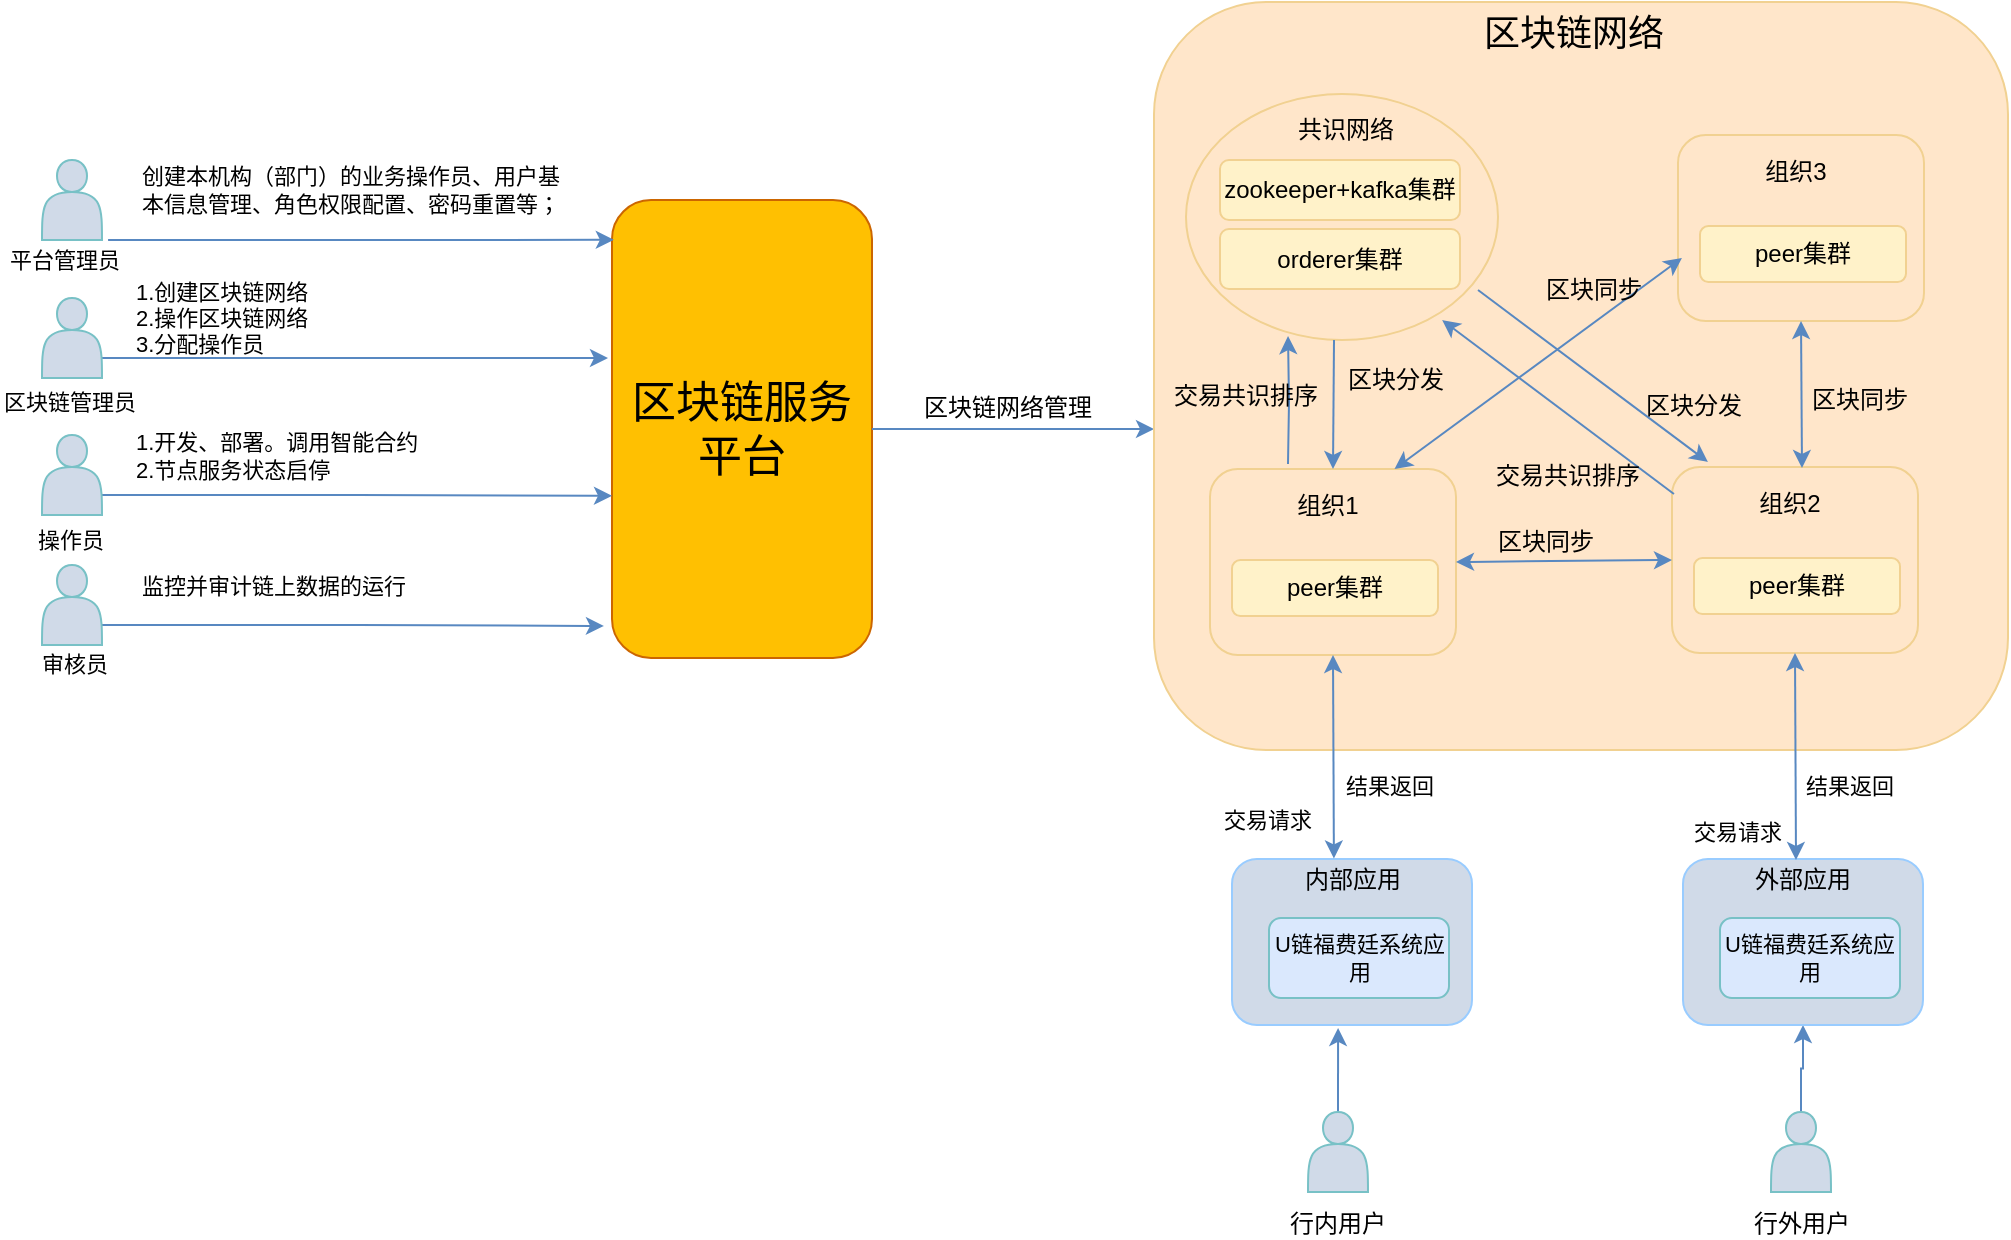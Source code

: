<mxfile pages="1" version="11.2.3" type="github"><diagram id="iDARkXcZzcJDG8F0HFg4" name="Page-1"><mxGraphModel dx="1113" dy="688" grid="0" gridSize="10" guides="1" tooltips="1" connect="1" arrows="1" fold="1" page="1" pageScale="1" pageWidth="2339" pageHeight="3300" math="0" shadow="0"><root><mxCell id="0"/><mxCell id="1" parent="0"/><mxCell id="z2rC9QvplmSaoAwjKpnh-127" value="" style="group" vertex="1" connectable="0" parent="1"><mxGeometry x="93" y="91" width="436" height="252.5" as="geometry"/></mxCell><mxCell id="z2rC9QvplmSaoAwjKpnh-2" value="区块链服务平台" style="rounded=1;whiteSpace=wrap;html=1;fillColor=#FFC001;fontSize=22;strokeColor=#CC6600;" vertex="1" parent="z2rC9QvplmSaoAwjKpnh-127"><mxGeometry x="306" y="20" width="130" height="229" as="geometry"/></mxCell><mxCell id="z2rC9QvplmSaoAwjKpnh-20" style="edgeStyle=orthogonalEdgeStyle;rounded=0;orthogonalLoop=1;jettySize=auto;html=1;exitX=1;exitY=0.75;exitDx=0;exitDy=0;fontSize=11;strokeColor=#5888C1;" edge="1" parent="z2rC9QvplmSaoAwjKpnh-127" source="z2rC9QvplmSaoAwjKpnh-15"><mxGeometry relative="1" as="geometry"><mxPoint x="304" y="99" as="targetPoint"/></mxGeometry></mxCell><mxCell id="z2rC9QvplmSaoAwjKpnh-15" value="" style="shape=actor;whiteSpace=wrap;html=1;fillColor=#D0DAE8;strokeColor=#78C1C6;" vertex="1" parent="z2rC9QvplmSaoAwjKpnh-127"><mxGeometry x="21" y="69" width="30" height="40" as="geometry"/></mxCell><mxCell id="z2rC9QvplmSaoAwjKpnh-8" value="平台管理员" style="text;html=1;resizable=0;points=[];autosize=1;align=left;verticalAlign=top;spacingTop=-4;fontSize=11;" vertex="1" parent="z2rC9QvplmSaoAwjKpnh-127"><mxGeometry x="3" y="41" width="80" height="20" as="geometry"/></mxCell><mxCell id="z2rC9QvplmSaoAwjKpnh-19" value="区块链管理员" style="text;html=1;resizable=0;points=[];autosize=1;align=left;verticalAlign=top;spacingTop=-4;fontSize=11;" vertex="1" parent="z2rC9QvplmSaoAwjKpnh-127"><mxGeometry y="112" width="80" height="10" as="geometry"/></mxCell><mxCell id="z2rC9QvplmSaoAwjKpnh-21" value="1.创建区块链网络&lt;br&gt;2.操作区块链网络&lt;br&gt;3.分配操作员" style="rounded=0;whiteSpace=wrap;html=1;fillColor=none;fontSize=11;align=left;strokeColor=none;" vertex="1" parent="z2rC9QvplmSaoAwjKpnh-127"><mxGeometry x="66" y="59" width="130" height="40" as="geometry"/></mxCell><mxCell id="z2rC9QvplmSaoAwjKpnh-4" value="" style="shape=actor;whiteSpace=wrap;html=1;fillColor=#D0DAE8;strokeColor=#78C1C6;" vertex="1" parent="z2rC9QvplmSaoAwjKpnh-127"><mxGeometry x="21" width="30" height="40" as="geometry"/></mxCell><mxCell id="z2rC9QvplmSaoAwjKpnh-12" value="创建本机构（部门）的业务操作员、用户基本信息管理、角色权限配置、密码重置等；" style="rounded=0;whiteSpace=wrap;html=1;fontSize=11;strokeColor=none;fillColor=none;align=left;" vertex="1" parent="z2rC9QvplmSaoAwjKpnh-127"><mxGeometry x="68.5" width="220" height="30" as="geometry"/></mxCell><mxCell id="z2rC9QvplmSaoAwjKpnh-28" style="edgeStyle=orthogonalEdgeStyle;rounded=0;orthogonalLoop=1;jettySize=auto;html=1;exitX=1;exitY=0.75;exitDx=0;exitDy=0;entryX=0;entryY=0.646;entryDx=0;entryDy=0;entryPerimeter=0;fontSize=11;strokeColor=#5888C1;" edge="1" parent="z2rC9QvplmSaoAwjKpnh-127" source="z2rC9QvplmSaoAwjKpnh-24" target="z2rC9QvplmSaoAwjKpnh-2"><mxGeometry relative="1" as="geometry"/></mxCell><mxCell id="z2rC9QvplmSaoAwjKpnh-24" value="" style="shape=actor;whiteSpace=wrap;html=1;fillColor=#D0DAE8;strokeColor=#78C1C6;" vertex="1" parent="z2rC9QvplmSaoAwjKpnh-127"><mxGeometry x="21" y="137.5" width="30" height="40" as="geometry"/></mxCell><mxCell id="z2rC9QvplmSaoAwjKpnh-25" value="操作员" style="text;html=1;resizable=0;points=[];autosize=1;align=left;verticalAlign=top;spacingTop=-4;fontSize=11;" vertex="1" parent="z2rC9QvplmSaoAwjKpnh-127"><mxGeometry x="17" y="180.5" width="50" height="10" as="geometry"/></mxCell><mxCell id="z2rC9QvplmSaoAwjKpnh-26" value="1.开发、部署。调用智能合约&lt;br&gt;2.节点服务状态启停" style="rounded=0;whiteSpace=wrap;html=1;fillColor=none;fontSize=11;align=left;strokeColor=none;" vertex="1" parent="z2rC9QvplmSaoAwjKpnh-127"><mxGeometry x="66" y="128" width="150" height="40" as="geometry"/></mxCell><mxCell id="z2rC9QvplmSaoAwjKpnh-32" style="edgeStyle=orthogonalEdgeStyle;rounded=0;orthogonalLoop=1;jettySize=auto;html=1;exitX=1;exitY=0.75;exitDx=0;exitDy=0;entryX=-0.031;entryY=0.93;entryDx=0;entryDy=0;entryPerimeter=0;fontSize=11;strokeColor=#5888C1;" edge="1" parent="z2rC9QvplmSaoAwjKpnh-127" source="z2rC9QvplmSaoAwjKpnh-29" target="z2rC9QvplmSaoAwjKpnh-2"><mxGeometry relative="1" as="geometry"/></mxCell><mxCell id="z2rC9QvplmSaoAwjKpnh-29" value="" style="shape=actor;whiteSpace=wrap;html=1;fillColor=#D0DAE8;strokeColor=#78C1C6;" vertex="1" parent="z2rC9QvplmSaoAwjKpnh-127"><mxGeometry x="21" y="202.5" width="30" height="40" as="geometry"/></mxCell><mxCell id="z2rC9QvplmSaoAwjKpnh-30" value="审核员" style="text;html=1;resizable=0;points=[];autosize=1;align=left;verticalAlign=top;spacingTop=-4;fontSize=11;" vertex="1" parent="z2rC9QvplmSaoAwjKpnh-127"><mxGeometry x="19" y="242.5" width="50" height="10" as="geometry"/></mxCell><mxCell id="z2rC9QvplmSaoAwjKpnh-31" value="监控并审计链上数据的运行" style="rounded=0;whiteSpace=wrap;html=1;fillColor=none;fontSize=11;align=left;strokeColor=none;" vertex="1" parent="z2rC9QvplmSaoAwjKpnh-127"><mxGeometry x="69" y="193" width="147" height="40" as="geometry"/></mxCell><mxCell id="z2rC9QvplmSaoAwjKpnh-138" value="" style="endArrow=classic;html=1;strokeColor=#5888C1;fontSize=12;exitX=0.638;exitY=-0.05;exitDx=0;exitDy=0;exitPerimeter=0;entryX=0.007;entryY=0.087;entryDx=0;entryDy=0;entryPerimeter=0;" edge="1" parent="z2rC9QvplmSaoAwjKpnh-127" source="z2rC9QvplmSaoAwjKpnh-8" target="z2rC9QvplmSaoAwjKpnh-2"><mxGeometry width="50" height="50" relative="1" as="geometry"><mxPoint x="217" y="90" as="sourcePoint"/><mxPoint x="267" y="40" as="targetPoint"/></mxGeometry></mxCell><mxCell id="z2rC9QvplmSaoAwjKpnh-128" value="" style="endArrow=classic;html=1;strokeColor=#5888C1;fontSize=12;exitX=1;exitY=0.5;exitDx=0;exitDy=0;entryX=0;entryY=0.571;entryDx=0;entryDy=0;entryPerimeter=0;" edge="1" parent="1" source="z2rC9QvplmSaoAwjKpnh-2" target="z2rC9QvplmSaoAwjKpnh-44"><mxGeometry width="50" height="50" relative="1" as="geometry"><mxPoint x="588" y="231" as="sourcePoint"/><mxPoint x="638" y="181" as="targetPoint"/></mxGeometry></mxCell><mxCell id="z2rC9QvplmSaoAwjKpnh-129" value="区块链网络管理" style="text;html=1;resizable=0;points=[];autosize=1;align=left;verticalAlign=top;spacingTop=-4;fontSize=12;" vertex="1" parent="1"><mxGeometry x="552.5" y="205" width="94" height="14" as="geometry"/></mxCell><mxCell id="z2rC9QvplmSaoAwjKpnh-132" style="edgeStyle=orthogonalEdgeStyle;rounded=0;orthogonalLoop=1;jettySize=auto;html=1;exitX=0.5;exitY=0;exitDx=0;exitDy=0;entryX=0.442;entryY=1.018;entryDx=0;entryDy=0;entryPerimeter=0;strokeColor=#5888C1;fontSize=12;" edge="1" parent="1" source="z2rC9QvplmSaoAwjKpnh-130" target="z2rC9QvplmSaoAwjKpnh-84"><mxGeometry relative="1" as="geometry"/></mxCell><mxCell id="z2rC9QvplmSaoAwjKpnh-130" value="" style="shape=actor;whiteSpace=wrap;html=1;fillColor=#D0DAE8;strokeColor=#78C1C6;" vertex="1" parent="1"><mxGeometry x="747" y="567" width="30" height="40" as="geometry"/></mxCell><mxCell id="z2rC9QvplmSaoAwjKpnh-131" value="行内用户" style="text;html=1;resizable=0;points=[];autosize=1;align=left;verticalAlign=top;spacingTop=-4;fontSize=12;" vertex="1" parent="1"><mxGeometry x="736" y="613" width="58" height="14" as="geometry"/></mxCell><mxCell id="z2rC9QvplmSaoAwjKpnh-135" style="edgeStyle=orthogonalEdgeStyle;rounded=0;orthogonalLoop=1;jettySize=auto;html=1;exitX=0.5;exitY=0;exitDx=0;exitDy=0;entryX=0.5;entryY=1;entryDx=0;entryDy=0;strokeColor=#5888C1;fontSize=12;" edge="1" parent="1" source="z2rC9QvplmSaoAwjKpnh-133" target="z2rC9QvplmSaoAwjKpnh-86"><mxGeometry relative="1" as="geometry"/></mxCell><mxCell id="z2rC9QvplmSaoAwjKpnh-133" value="" style="shape=actor;whiteSpace=wrap;html=1;fillColor=#D0DAE8;strokeColor=#78C1C6;" vertex="1" parent="1"><mxGeometry x="978.5" y="567" width="30" height="40" as="geometry"/></mxCell><mxCell id="z2rC9QvplmSaoAwjKpnh-134" value="行外用户" style="text;html=1;resizable=0;points=[];autosize=1;align=left;verticalAlign=top;spacingTop=-4;fontSize=12;" vertex="1" parent="1"><mxGeometry x="967.5" y="613" width="58" height="14" as="geometry"/></mxCell><mxCell id="z2rC9QvplmSaoAwjKpnh-44" value="" style="rounded=1;whiteSpace=wrap;html=1;fillColor=#FFE6CA;fontSize=11;align=center;strokeColor=#F1D191;" vertex="1" parent="1"><mxGeometry x="670" y="12" width="427" height="374" as="geometry"/></mxCell><mxCell id="z2rC9QvplmSaoAwjKpnh-45" value="区块链网络" style="rounded=0;whiteSpace=wrap;html=1;fillColor=none;fontSize=18;align=center;strokeColor=none;" vertex="1" parent="1"><mxGeometry x="820" y="13" width="120" height="30" as="geometry"/></mxCell><mxCell id="z2rC9QvplmSaoAwjKpnh-39" value="交易请求" style="text;html=1;resizable=0;points=[];autosize=1;align=left;verticalAlign=top;spacingTop=-4;fontSize=11;" vertex="1" parent="1"><mxGeometry x="703" y="411.5" width="54" height="13" as="geometry"/></mxCell><mxCell id="z2rC9QvplmSaoAwjKpnh-40" value="结果返回" style="text;html=1;resizable=0;points=[];autosize=1;align=left;verticalAlign=top;spacingTop=-4;fontSize=11;" vertex="1" parent="1"><mxGeometry x="764" y="395" width="54" height="13" as="geometry"/></mxCell><mxCell id="z2rC9QvplmSaoAwjKpnh-42" value="交易请求" style="text;html=1;resizable=0;points=[];autosize=1;align=left;verticalAlign=top;spacingTop=-4;fontSize=11;" vertex="1" parent="1"><mxGeometry x="937.5" y="418" width="54" height="13" as="geometry"/></mxCell><mxCell id="z2rC9QvplmSaoAwjKpnh-43" value="结果返回" style="text;html=1;resizable=0;points=[];autosize=1;align=left;verticalAlign=top;spacingTop=-4;fontSize=11;" vertex="1" parent="1"><mxGeometry x="993.5" y="395" width="54" height="13" as="geometry"/></mxCell><mxCell id="z2rC9QvplmSaoAwjKpnh-89" value="" style="group" vertex="1" connectable="0" parent="1"><mxGeometry x="934.5" y="440.5" width="120" height="83" as="geometry"/></mxCell><mxCell id="z2rC9QvplmSaoAwjKpnh-86" value="" style="rounded=1;whiteSpace=wrap;html=1;strokeColor=#99CCFF;fillColor=#D0DAE8;fontSize=12;align=center;" vertex="1" parent="z2rC9QvplmSaoAwjKpnh-89"><mxGeometry width="120" height="83" as="geometry"/></mxCell><mxCell id="z2rC9QvplmSaoAwjKpnh-87" value="外部应用" style="rounded=1;whiteSpace=wrap;html=1;strokeColor=none;fillColor=none;fontSize=12;align=center;" vertex="1" parent="z2rC9QvplmSaoAwjKpnh-89"><mxGeometry x="18.5" width="83" height="20" as="geometry"/></mxCell><mxCell id="z2rC9QvplmSaoAwjKpnh-88" value="U链福费廷系统应用" style="rounded=1;whiteSpace=wrap;html=1;fillColor=#DAE8FD;fontSize=11;align=center;strokeColor=#78C1C6;" vertex="1" parent="z2rC9QvplmSaoAwjKpnh-89"><mxGeometry x="18.5" y="29.5" width="90" height="40" as="geometry"/></mxCell><mxCell id="z2rC9QvplmSaoAwjKpnh-91" value="" style="group" vertex="1" connectable="0" parent="1"><mxGeometry x="709" y="440.5" width="120" height="83" as="geometry"/></mxCell><mxCell id="z2rC9QvplmSaoAwjKpnh-84" value="" style="rounded=1;whiteSpace=wrap;html=1;strokeColor=#99CCFF;fillColor=#D0DAE8;fontSize=12;align=center;" vertex="1" parent="z2rC9QvplmSaoAwjKpnh-91"><mxGeometry width="120" height="83" as="geometry"/></mxCell><mxCell id="z2rC9QvplmSaoAwjKpnh-85" value="内部应用" style="rounded=1;whiteSpace=wrap;html=1;strokeColor=none;fillColor=none;fontSize=12;align=center;" vertex="1" parent="z2rC9QvplmSaoAwjKpnh-91"><mxGeometry x="18.5" width="83" height="20" as="geometry"/></mxCell><mxCell id="z2rC9QvplmSaoAwjKpnh-35" value="U链福费廷系统应用" style="rounded=1;whiteSpace=wrap;html=1;fillColor=#DAE8FD;fontSize=11;align=center;strokeColor=#78C1C6;" vertex="1" parent="z2rC9QvplmSaoAwjKpnh-91"><mxGeometry x="18.5" y="29.5" width="90" height="40" as="geometry"/></mxCell><mxCell id="z2rC9QvplmSaoAwjKpnh-94" value="" style="group" vertex="1" connectable="0" parent="1"><mxGeometry x="698" y="245.5" width="123" height="93" as="geometry"/></mxCell><mxCell id="z2rC9QvplmSaoAwjKpnh-92" value="" style="rounded=1;whiteSpace=wrap;html=1;strokeColor=#F1D191;fillColor=none;fontSize=12;align=center;" vertex="1" parent="z2rC9QvplmSaoAwjKpnh-94"><mxGeometry width="123" height="93" as="geometry"/></mxCell><mxCell id="z2rC9QvplmSaoAwjKpnh-93" value="组织1" style="rounded=1;whiteSpace=wrap;html=1;strokeColor=none;fillColor=none;fontSize=12;align=center;" vertex="1" parent="z2rC9QvplmSaoAwjKpnh-94"><mxGeometry x="19" y="5" width="80" height="27" as="geometry"/></mxCell><mxCell id="z2rC9QvplmSaoAwjKpnh-48" value="peer集群" style="rounded=1;whiteSpace=wrap;html=1;fillColor=#FFF2C9;fontSize=12;align=center;strokeColor=#F1D191;" vertex="1" parent="z2rC9QvplmSaoAwjKpnh-94"><mxGeometry x="11" y="45.5" width="103" height="28" as="geometry"/></mxCell><mxCell id="z2rC9QvplmSaoAwjKpnh-95" value="" style="group" vertex="1" connectable="0" parent="1"><mxGeometry x="929" y="244.5" width="123" height="93" as="geometry"/></mxCell><mxCell id="z2rC9QvplmSaoAwjKpnh-96" value="" style="rounded=1;whiteSpace=wrap;html=1;strokeColor=#F1D191;fillColor=none;fontSize=12;align=center;" vertex="1" parent="z2rC9QvplmSaoAwjKpnh-95"><mxGeometry width="123" height="93" as="geometry"/></mxCell><mxCell id="z2rC9QvplmSaoAwjKpnh-97" value="组织2" style="rounded=1;whiteSpace=wrap;html=1;strokeColor=none;fillColor=none;fontSize=12;align=center;" vertex="1" parent="z2rC9QvplmSaoAwjKpnh-95"><mxGeometry x="19" y="5" width="80" height="27" as="geometry"/></mxCell><mxCell id="z2rC9QvplmSaoAwjKpnh-98" value="peer集群" style="rounded=1;whiteSpace=wrap;html=1;fillColor=#FFF2C9;fontSize=12;align=center;strokeColor=#F1D191;" vertex="1" parent="z2rC9QvplmSaoAwjKpnh-95"><mxGeometry x="11" y="45.5" width="103" height="28" as="geometry"/></mxCell><mxCell id="z2rC9QvplmSaoAwjKpnh-99" value="" style="group" vertex="1" connectable="0" parent="1"><mxGeometry x="932" y="78.5" width="123" height="93" as="geometry"/></mxCell><mxCell id="z2rC9QvplmSaoAwjKpnh-100" value="" style="rounded=1;whiteSpace=wrap;html=1;strokeColor=#F1D191;fillColor=none;fontSize=12;align=center;" vertex="1" parent="z2rC9QvplmSaoAwjKpnh-99"><mxGeometry width="123" height="93" as="geometry"/></mxCell><mxCell id="z2rC9QvplmSaoAwjKpnh-101" value="组织3" style="rounded=1;whiteSpace=wrap;html=1;strokeColor=none;fillColor=none;fontSize=12;align=center;" vertex="1" parent="z2rC9QvplmSaoAwjKpnh-99"><mxGeometry x="19" y="5" width="80" height="27" as="geometry"/></mxCell><mxCell id="z2rC9QvplmSaoAwjKpnh-102" value="peer集群" style="rounded=1;whiteSpace=wrap;html=1;fillColor=#FFF2C9;fontSize=12;align=center;strokeColor=#F1D191;" vertex="1" parent="z2rC9QvplmSaoAwjKpnh-99"><mxGeometry x="11" y="45.5" width="103" height="28" as="geometry"/></mxCell><mxCell id="z2rC9QvplmSaoAwjKpnh-107" value="" style="group" vertex="1" connectable="0" parent="1"><mxGeometry x="686" y="58" width="156" height="123" as="geometry"/></mxCell><mxCell id="z2rC9QvplmSaoAwjKpnh-104" value="" style="ellipse;whiteSpace=wrap;html=1;rounded=1;strokeColor=#F1D191;fillColor=none;fontSize=12;align=center;" vertex="1" parent="z2rC9QvplmSaoAwjKpnh-107"><mxGeometry width="156" height="123" as="geometry"/></mxCell><mxCell id="z2rC9QvplmSaoAwjKpnh-105" value="共识网络" style="rounded=1;whiteSpace=wrap;html=1;strokeColor=none;fillColor=none;fontSize=12;align=center;" vertex="1" parent="z2rC9QvplmSaoAwjKpnh-107"><mxGeometry x="34" y="6" width="92" height="24" as="geometry"/></mxCell><mxCell id="z2rC9QvplmSaoAwjKpnh-46" value="zookeeper+kafka集群" style="rounded=1;whiteSpace=wrap;html=1;fillColor=#FFF2C9;fontSize=12;align=center;strokeColor=#F1D191;" vertex="1" parent="z2rC9QvplmSaoAwjKpnh-107"><mxGeometry x="17" y="33" width="120" height="30" as="geometry"/></mxCell><mxCell id="z2rC9QvplmSaoAwjKpnh-106" value="orderer集群" style="rounded=1;whiteSpace=wrap;html=1;fillColor=#FFF2C9;fontSize=12;align=center;strokeColor=#F1D191;" vertex="1" parent="z2rC9QvplmSaoAwjKpnh-107"><mxGeometry x="17" y="67.5" width="120" height="30" as="geometry"/></mxCell><mxCell id="z2rC9QvplmSaoAwjKpnh-38" value="" style="endArrow=classic;startArrow=classic;html=1;fontSize=11;exitX=0.391;exitY=-0.013;exitDx=0;exitDy=0;strokeColor=#5888C1;entryX=0.5;entryY=1;entryDx=0;entryDy=0;exitPerimeter=0;" edge="1" parent="1" source="z2rC9QvplmSaoAwjKpnh-85" target="z2rC9QvplmSaoAwjKpnh-92"><mxGeometry width="50" height="50" relative="1" as="geometry"><mxPoint x="926.5" y="640.5" as="sourcePoint"/><mxPoint x="944.5" y="723.5" as="targetPoint"/></mxGeometry></mxCell><mxCell id="z2rC9QvplmSaoAwjKpnh-109" value="" style="endArrow=classic;startArrow=classic;html=1;strokeColor=#5888C1;fontSize=12;entryX=0.5;entryY=1;entryDx=0;entryDy=0;" edge="1" parent="1" target="z2rC9QvplmSaoAwjKpnh-96"><mxGeometry width="50" height="50" relative="1" as="geometry"><mxPoint x="991" y="441" as="sourcePoint"/><mxPoint x="1101" y="417" as="targetPoint"/></mxGeometry></mxCell><mxCell id="z2rC9QvplmSaoAwjKpnh-110" style="edgeStyle=orthogonalEdgeStyle;rounded=0;orthogonalLoop=1;jettySize=auto;html=1;entryX=0.327;entryY=0.984;entryDx=0;entryDy=0;entryPerimeter=0;strokeColor=#5888C1;fontSize=12;" edge="1" parent="1" target="z2rC9QvplmSaoAwjKpnh-104"><mxGeometry relative="1" as="geometry"><mxPoint x="737" y="243" as="sourcePoint"/></mxGeometry></mxCell><mxCell id="z2rC9QvplmSaoAwjKpnh-111" value="交易共识排序" style="text;html=1;resizable=0;points=[];autosize=1;align=left;verticalAlign=top;spacingTop=-4;fontSize=12;" vertex="1" parent="1"><mxGeometry x="677.5" y="199" width="82" height="14" as="geometry"/></mxCell><mxCell id="z2rC9QvplmSaoAwjKpnh-113" value="区块分发" style="text;html=1;resizable=0;points=[];autosize=1;align=left;verticalAlign=top;spacingTop=-4;fontSize=12;" vertex="1" parent="1"><mxGeometry x="765" y="191" width="58" height="14" as="geometry"/></mxCell><mxCell id="z2rC9QvplmSaoAwjKpnh-114" value="" style="endArrow=classic;startArrow=classic;html=1;strokeColor=#5888C1;fontSize=12;exitX=1;exitY=0.5;exitDx=0;exitDy=0;entryX=0;entryY=0.5;entryDx=0;entryDy=0;" edge="1" parent="1" source="z2rC9QvplmSaoAwjKpnh-92" target="z2rC9QvplmSaoAwjKpnh-96"><mxGeometry width="50" height="50" relative="1" as="geometry"><mxPoint x="865" y="321" as="sourcePoint"/><mxPoint x="915" y="271" as="targetPoint"/></mxGeometry></mxCell><mxCell id="z2rC9QvplmSaoAwjKpnh-115" value="区块同步" style="text;html=1;resizable=0;points=[];autosize=1;align=left;verticalAlign=top;spacingTop=-4;fontSize=12;" vertex="1" parent="1"><mxGeometry x="840" y="271.5" width="58" height="14" as="geometry"/></mxCell><mxCell id="z2rC9QvplmSaoAwjKpnh-116" value="" style="endArrow=classic;startArrow=classic;html=1;strokeColor=#5888C1;fontSize=12;entryX=0.5;entryY=1;entryDx=0;entryDy=0;" edge="1" parent="1" target="z2rC9QvplmSaoAwjKpnh-100"><mxGeometry width="50" height="50" relative="1" as="geometry"><mxPoint x="994" y="245" as="sourcePoint"/><mxPoint x="1026" y="183" as="targetPoint"/></mxGeometry></mxCell><mxCell id="z2rC9QvplmSaoAwjKpnh-117" value="区块同步" style="text;html=1;resizable=0;points=[];autosize=1;align=left;verticalAlign=top;spacingTop=-4;fontSize=12;" vertex="1" parent="1"><mxGeometry x="997" y="200.5" width="58" height="14" as="geometry"/></mxCell><mxCell id="z2rC9QvplmSaoAwjKpnh-118" value="" style="endArrow=classic;startArrow=classic;html=1;strokeColor=#5888C1;fontSize=12;exitX=0.75;exitY=0;exitDx=0;exitDy=0;entryX=0.016;entryY=0.661;entryDx=0;entryDy=0;entryPerimeter=0;" edge="1" parent="1" source="z2rC9QvplmSaoAwjKpnh-92" target="z2rC9QvplmSaoAwjKpnh-100"><mxGeometry width="50" height="50" relative="1" as="geometry"><mxPoint x="875" y="196" as="sourcePoint"/><mxPoint x="925" y="146" as="targetPoint"/></mxGeometry></mxCell><mxCell id="z2rC9QvplmSaoAwjKpnh-119" value="区块同步" style="text;html=1;resizable=0;points=[];autosize=1;align=left;verticalAlign=top;spacingTop=-4;fontSize=12;" vertex="1" parent="1"><mxGeometry x="863.5" y="146" width="58" height="14" as="geometry"/></mxCell><mxCell id="z2rC9QvplmSaoAwjKpnh-120" value="" style="endArrow=classic;html=1;strokeColor=#5888C1;fontSize=12;entryX=0.821;entryY=0.919;entryDx=0;entryDy=0;entryPerimeter=0;exitX=0.008;exitY=0.145;exitDx=0;exitDy=0;exitPerimeter=0;" edge="1" parent="1" source="z2rC9QvplmSaoAwjKpnh-96" target="z2rC9QvplmSaoAwjKpnh-104"><mxGeometry width="50" height="50" relative="1" as="geometry"><mxPoint x="871" y="258" as="sourcePoint"/><mxPoint x="921" y="208" as="targetPoint"/></mxGeometry></mxCell><mxCell id="z2rC9QvplmSaoAwjKpnh-123" value="交易共识排序" style="text;html=1;resizable=0;points=[];autosize=1;align=left;verticalAlign=top;spacingTop=-4;fontSize=12;" vertex="1" parent="1"><mxGeometry x="839" y="238.5" width="82" height="14" as="geometry"/></mxCell><mxCell id="z2rC9QvplmSaoAwjKpnh-124" value="" style="endArrow=classic;html=1;strokeColor=#5888C1;fontSize=12;exitX=0.936;exitY=0.797;exitDx=0;exitDy=0;exitPerimeter=0;entryX=0.146;entryY=-0.027;entryDx=0;entryDy=0;entryPerimeter=0;" edge="1" parent="1" source="z2rC9QvplmSaoAwjKpnh-104" target="z2rC9QvplmSaoAwjKpnh-96"><mxGeometry width="50" height="50" relative="1" as="geometry"><mxPoint x="919" y="239" as="sourcePoint"/><mxPoint x="969" y="189" as="targetPoint"/></mxGeometry></mxCell><mxCell id="z2rC9QvplmSaoAwjKpnh-125" value="区块分发" style="text;html=1;resizable=0;points=[];autosize=1;align=left;verticalAlign=top;spacingTop=-4;fontSize=12;" vertex="1" parent="1"><mxGeometry x="914" y="204" width="58" height="14" as="geometry"/></mxCell><mxCell id="z2rC9QvplmSaoAwjKpnh-137" value="" style="endArrow=classic;html=1;strokeColor=#5888C1;fontSize=12;entryX=0.5;entryY=0;entryDx=0;entryDy=0;" edge="1" parent="1" target="z2rC9QvplmSaoAwjKpnh-92"><mxGeometry width="50" height="50" relative="1" as="geometry"><mxPoint x="760" y="181" as="sourcePoint"/><mxPoint x="788" y="201" as="targetPoint"/></mxGeometry></mxCell></root></mxGraphModel></diagram></mxfile>